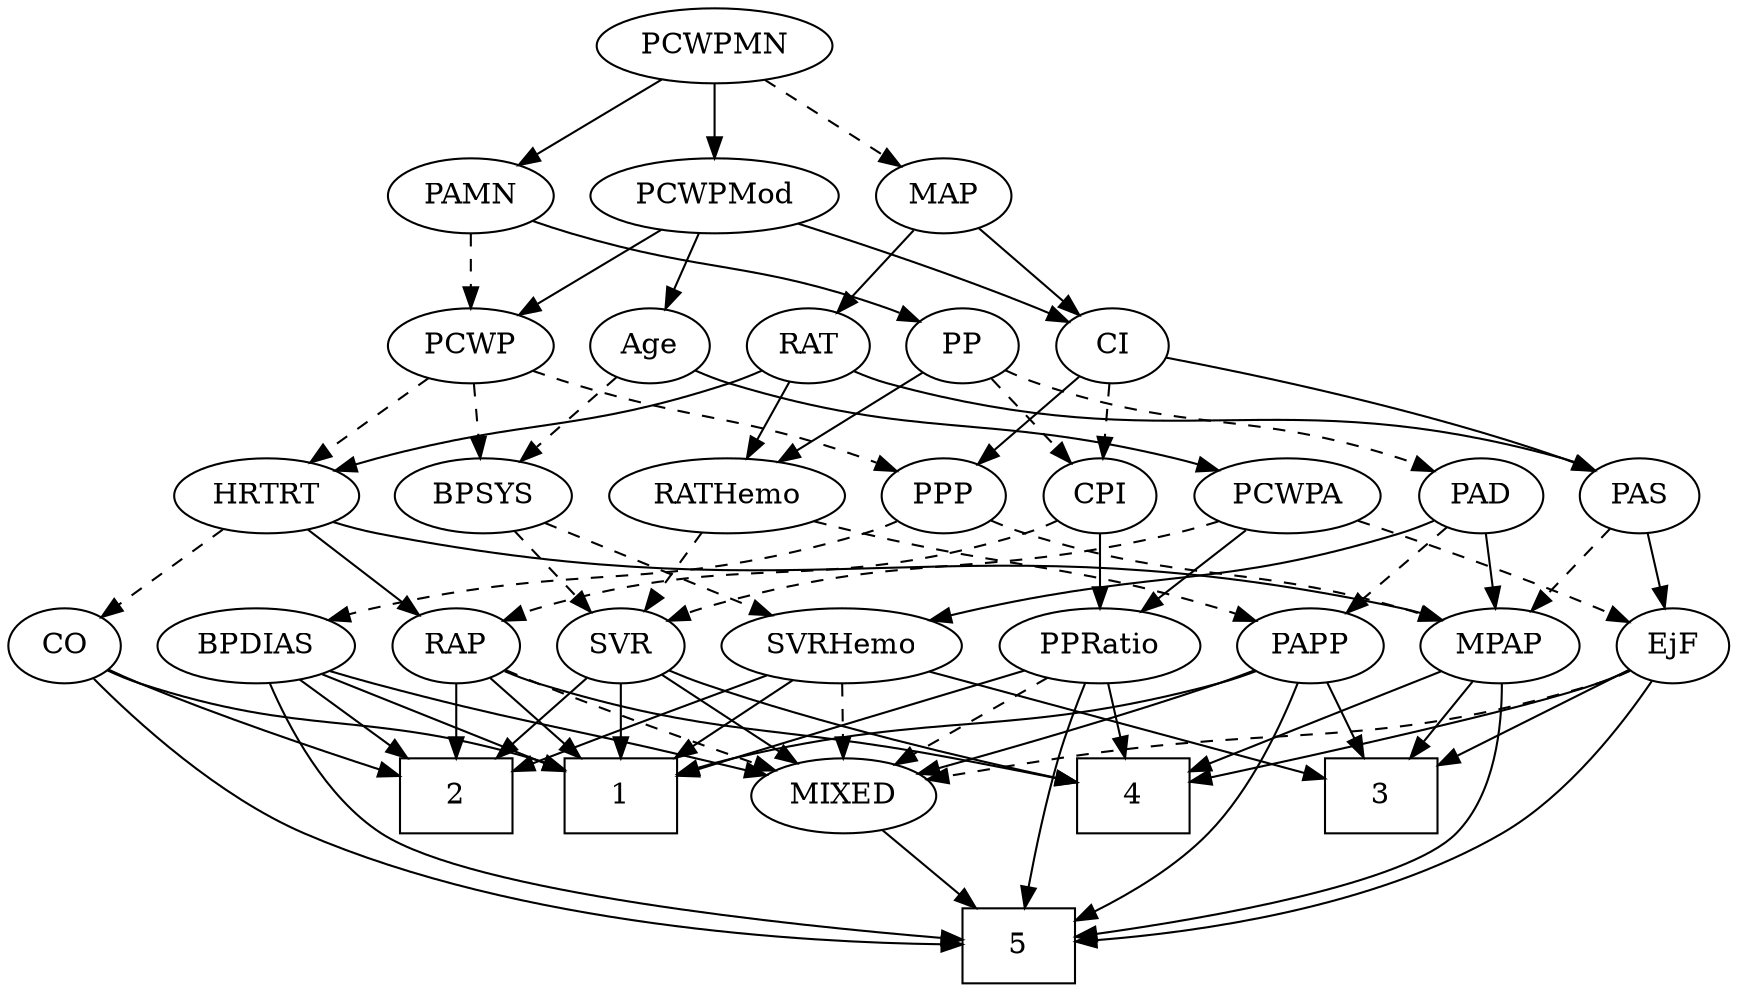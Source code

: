 strict digraph {
	graph [bb="0,0,761.1,468"];
	node [label="\N"];
	1	[height=0.5,
		pos="268,90",
		shape=box,
		width=0.75];
	2	[height=0.5,
		pos="174,90",
		shape=box,
		width=0.75];
	3	[height=0.5,
		pos="624,90",
		shape=box,
		width=0.75];
	4	[height=0.5,
		pos="514,90",
		shape=box,
		width=0.75];
	5	[height=0.5,
		pos="459,18",
		shape=box,
		width=0.75];
	Age	[height=0.5,
		pos="471,306",
		width=0.75];
	BPSYS	[height=0.5,
		pos="383,234",
		width=1.0471];
	Age -> BPSYS	[pos="e,401.74,249.91 454.03,291.5 441.51,281.54 424.21,267.78 409.82,256.34",
		style=dashed];
	PCWPA	[height=0.5,
		pos="480,234",
		width=1.1555];
	Age -> PCWPA	[pos="e,477.78,252.28 473.18,288.05 474.17,280.35 475.37,271.03 476.48,262.36",
		style=solid];
	EjF	[height=0.5,
		pos="646,162",
		width=0.75];
	EjF -> 3	[pos="e,629.43,108.28 640.67,144.05 638.22,136.26 635.26,126.82 632.51,118.08",
		style=solid];
	EjF -> 4	[pos="e,541.35,105.5 625.38,150.06 605.31,139.42 574.41,123.04 550.25,110.22",
		style=solid];
	EjF -> 5	[pos="e,486.05,22.086 655.17,144.75 664.73,125.4 676.23,93.063 660,72 640.12,46.205 548.38,30.439 495.98,23.382",
		style=solid];
	MIXED	[height=0.5,
		pos="353,90",
		width=1.1193];
	EjF -> MIXED	[pos="e,391.19,95.976 625.41,150.25 620.45,147.95 615.11,145.71 610,144 539.11,120.33 453.53,105.23 401.2,97.438",
		style=dashed];
	RAP	[height=0.5,
		pos="100,162",
		width=0.77632];
	RAP -> 1	[pos="e,240.75,101.6 121.84,150.76 126.8,148.49 132.07,146.13 137,144 168.56,130.38 204.81,115.79 231.17,105.38",
		style=solid];
	RAP -> 2	[pos="e,155.81,108.2 115.33,146.5 124.9,137.45 137.44,125.59 148.47,115.15",
		style=solid];
	RAP -> 4	[pos="e,486.86,95.241 121.11,150 126.2,147.72 131.71,145.54 137,144 251.14,110.83 284.35,124.92 402,108 426.93,104.42 454.94,100.16 476.71,\
96.809",
		style=solid];
	RAP -> MIXED	[pos="e,322.86,102.1 121.59,150.12 126.57,147.89 131.9,145.7 137,144 209.04,120.01 230.89,128.48 304,108 306.98,107.16 310.05,106.25 313.12,\
105.28",
		style=dashed];
	MIXED -> 5	[pos="e,433.21,36.032 374.71,74.666 389.02,65.216 408.07,52.635 424.44,41.824",
		style=solid];
	MPAP	[height=0.5,
		pos="726,162",
		width=0.97491];
	MPAP -> 3	[pos="e,648.8,108.02 705.85,147.17 692.03,137.69 673.38,124.89 657.37,113.9",
		style=solid];
	MPAP -> 4	[pos="e,541.23,99.015 699.11,150.3 693.48,148.15 687.56,145.95 682,144 637.4,128.37 585.44,112.3 551.25,102.01",
		style=solid];
	MPAP -> 5	[pos="e,486.24,18.756 721.5,144.14 715.2,123.88 701.77,90.33 678,72 624.43,30.697 543.31,21.01 496.3,19.073",
		style=solid];
	SVR	[height=0.5,
		pos="174,162",
		width=0.77632];
	BPSYS -> SVR	[pos="e,195.68,173.62 354.27,222.27 348.26,220.12 341.94,217.93 336,216 281.01,198.16 265.2,200.13 211,180 209.11,179.3 207.18,178.54 \
205.25,177.75",
		style=dashed];
	SVRHemo	[height=0.5,
		pos="270,162",
		width=1.3902];
	BPSYS -> SVRHemo	[pos="e,293.95,177.84 360.94,219.34 344.31,209.03 321.23,194.74 302.49,183.13",
		style=dashed];
	PAD	[height=0.5,
		pos="568,234",
		width=0.79437];
	PAD -> MPAP	[pos="e,700.24,174.34 590.9,222.73 595.88,220.51 601.11,218.17 606,216 634.53,203.32 666.93,189.02 690.86,178.47",
		style=solid];
	PAD -> SVRHemo	[pos="e,306.98,174.29 546.45,221.99 541.47,219.76 536.13,217.61 531,216 443.98,188.74 417.82,200.65 329,180 324.97,179.06 320.81,178.02 \
316.64,176.92",
		style=solid];
	PAPP	[height=0.5,
		pos="569,162",
		width=0.88464];
	PAD -> PAPP	[pos="e,568.76,180.1 568.25,215.7 568.36,207.98 568.49,198.71 568.61,190.11",
		style=dashed];
	CO	[height=0.5,
		pos="27,162",
		width=0.75];
	CO -> 1	[pos="e,240.92,99.21 47.641,150.39 52.592,148.08 57.919,145.8 63,144 126.4,121.53 145.04,125.46 210,108 216.81,106.17 224.04,104.13 231,\
102.11",
		style=solid];
	CO -> 2	[pos="e,146.85,103.93 48.375,150.82 71.769,139.68 109.68,121.63 137.74,108.27",
		style=solid];
	CO -> 5	[pos="e,431.9,18.922 40.453,146.24 59.869,125.95 97.85,89.917 138,72 234.06,29.134 360.23,20.587 421.87,19.112",
		style=solid];
	PAS	[height=0.5,
		pos="714,234",
		width=0.75];
	PAS -> EjF	[pos="e,660.07,177.49 699.91,218.5 690.43,208.73 677.76,195.69 667.08,184.7",
		style=solid];
	PAS -> MPAP	[pos="e,723.04,180.28 716.9,216.05 718.23,208.35 719.82,199.03 721.31,190.36",
		style=dashed];
	PAMN	[height=0.5,
		pos="285,378",
		width=1.011];
	PP	[height=0.5,
		pos="239,306",
		width=0.75];
	PAMN -> PP	[pos="e,249.29,322.67 274.33,360.76 268.56,351.98 261.32,340.96 254.9,331.19",
		style=solid];
	PCWP	[height=0.5,
		pos="391,306",
		width=0.97491];
	PAMN -> PCWP	[pos="e,370.1,320.8 305.94,363.17 321.77,352.72 343.7,338.24 361.33,326.59",
		style=dashed];
	RATHemo	[height=0.5,
		pos="278,234",
		width=1.3721];
	RATHemo -> SVR	[pos="e,192.7,175.59 255.43,217.81 239.46,207.06 217.96,192.59 201.06,181.22",
		style=dashed];
	RATHemo -> PAPP	[pos="e,545.2,174.11 314.36,221.74 321.5,219.7 328.96,217.68 336,216 420.86,195.7 445.47,205.21 529,180 531.26,179.32 533.56,178.55 535.86,\
177.73",
		style=dashed];
	CPI	[height=0.5,
		pos="184,234",
		width=0.75];
	CPI -> RAP	[pos="e,116.43,176.69 167.8,219.5 155.45,209.21 138.23,194.86 124.24,183.2",
		style=dashed];
	PPRatio	[height=0.5,
		pos="480,162",
		width=1.1013];
	CPI -> PPRatio	[pos="e,450.44,174.13 204.55,222.12 209.51,219.83 214.86,217.62 220,216 310.74,187.42 338.86,203.67 431,180 434.18,179.18 437.45,178.25 \
440.72,177.26",
		style=solid];
	RAT	[height=0.5,
		pos="311,306",
		width=0.75827];
	RAT -> PAS	[pos="e,693.52,246.11 331.48,293.89 336.44,291.61 341.81,289.46 347,288 489.43,247.85 535.57,292.15 678,252 679.95,251.45 681.92,250.81 \
683.88,250.09",
		style=solid];
	RAT -> RATHemo	[pos="e,285.99,251.96 303.18,288.41 299.33,280.25 294.6,270.22 290.29,261.07",
		style=solid];
	HRTRT	[height=0.5,
		pos="99,234",
		width=1.1013];
	RAT -> HRTRT	[pos="e,129.23,245.79 289.93,294.34 285.09,292.09 279.92,289.84 275,288 220.07,267.4 203.96,269.62 148,252 145.05,251.07 142,250.08 138.94,\
249.07",
		style=solid];
	SVR -> 1	[pos="e,245.06,108.08 191.68,147.83 204.42,138.34 221.96,125.29 237,114.08",
		style=solid];
	SVR -> 2	[pos="e,174,108.1 174,143.7 174,135.98 174,126.71 174,118.11",
		style=solid];
	SVR -> 4	[pos="e,486.84,95.34 195.15,150.15 200.24,147.86 205.74,145.64 211,144 236.08,136.19 401.58,109.08 476.85,96.948",
		style=solid];
	SVR -> MIXED	[pos="e,322.28,101.73 195.8,150.66 200.76,148.4 206.04,146.06 211,144 244.91,129.9 284.04,115.43 312.63,105.17",
		style=solid];
	PCWPMod	[height=0.5,
		pos="471,378",
		width=1.4443];
	PCWPMod -> Age	[pos="e,471,324.1 471,359.7 471,351.98 471,342.71 471,334.11",
		style=solid];
	PCWPMod -> PCWP	[pos="e,407.99,321.86 452.85,361.12 441.8,351.45 427.56,338.99 415.52,328.46",
		style=solid];
	CI	[height=0.5,
		pos="543,306",
		width=0.75];
	PCWPMod -> CI	[pos="e,528.34,321.25 487.7,360.76 497.59,351.14 510.25,338.84 520.96,328.43",
		style=solid];
	PCWPA -> EjF	[pos="e,624.77,173.26 509.88,221.35 536.35,210.9 575.97,194.96 610,180 611.8,179.21 613.65,178.38 615.51,177.54",
		style=dashed];
	PCWPA -> SVR	[pos="e,195.14,173.89 449.3,221.67 442.97,219.59 436.31,217.58 430,216 334.31,192.04 305.33,208.85 211,180 208.86,179.34 206.68,178.59 \
204.51,177.77",
		style=dashed];
	PCWPA -> PPRatio	[pos="e,480,180.1 480,215.7 480,207.98 480,198.71 480,190.11",
		style=solid];
	PCWPMN	[height=0.5,
		pos="370,450",
		width=1.3902];
	PCWPMN -> PAMN	[pos="e,303.05,393.86 350.71,433.12 338.98,423.45 323.84,410.99 311.05,400.46",
		style=solid];
	PCWPMN -> PCWPMod	[pos="e,448.78,394.4 391.92,433.81 406.11,423.97 424.8,411.02 440.45,400.18",
		style=solid];
	MAP	[height=0.5,
		pos="370,378",
		width=0.84854];
	PCWPMN -> MAP	[pos="e,370,396.1 370,431.7 370,423.98 370,414.71 370,406.11",
		style=dashed];
	SVRHemo -> 1	[pos="e,268.49,108.1 269.51,143.7 269.29,135.98 269.02,126.71 268.77,118.11",
		style=solid];
	SVRHemo -> 2	[pos="e,197.6,108.21 248.69,145.46 236.16,136.33 220.07,124.59 206.03,114.35",
		style=solid];
	SVRHemo -> 3	[pos="e,596.68,97.719 306.65,149.71 314.01,147.65 321.72,145.64 329,144 426.1,122.18 452.34,127.15 550,108 562.01,105.65 575.03,102.76 \
586.76,100.05",
		style=solid];
	SVRHemo -> MIXED	[pos="e,334.81,106.34 288.83,145.12 300.13,135.59 314.67,123.33 327.04,112.89",
		style=dashed];
	BPDIAS	[height=0.5,
		pos="380,162",
		width=1.1735];
	BPDIAS -> 1	[pos="e,295.25,108.03 357.06,146.67 341.81,137.13 321.44,124.4 304.04,113.52",
		style=solid];
	BPDIAS -> 2	[pos="e,201.04,100.19 347.81,150.06 310.73,137.46 249.91,116.79 210.93,103.55",
		style=solid];
	BPDIAS -> 5	[pos="e,449.35,36.346 389.22,144.43 402.81,120.01 428.35,74.101 444.47,45.114",
		style=solid];
	BPDIAS -> MIXED	[pos="e,359.48,107.79 373.46,144.05 370.38,136.06 366.63,126.33 363.18,117.4",
		style=solid];
	MAP -> RAT	[pos="e,323.65,322.01 356.91,361.46 349.08,352.18 339.01,340.23 330.29,329.88",
		style=solid];
	MAP -> CI	[pos="e,521.82,317.37 394.04,366.57 399.28,364.36 404.81,362.06 410,360 452.73,343 464.61,341.83 507,324 508.82,323.24 510.67,322.43 512.54,\
321.6",
		style=solid];
	PP -> PAD	[pos="e,546.49,246.15 259.52,294.01 264.47,291.73 269.83,289.54 275,288 385.09,255.1 420.74,284.33 531,252 532.93,251.43 534.89,250.78 \
536.85,250.07",
		style=dashed];
	PP -> RATHemo	[pos="e,268.46,252.12 248.05,288.76 252.64,280.53 258.32,270.32 263.51,261.02",
		style=solid];
	PP -> CPI	[pos="e,195.91,250.16 227.07,289.81 219.79,280.55 210.34,268.52 202.15,258.09",
		style=dashed];
	PPP	[height=0.5,
		pos="642,234",
		width=0.75];
	PPP -> MPAP	[pos="e,708.4,177.66 658.2,219.5 670.23,209.47 686.88,195.6 700.67,184.11",
		style=dashed];
	PPP -> BPDIAS	[pos="e,411.38,174.11 621.41,222.25 616.45,219.95 611.11,217.71 606,216 530.68,190.87 507.69,200.59 431,180 427.8,179.14 424.51,178.19 \
421.21,177.2",
		style=dashed];
	PPRatio -> 1	[pos="e,295.32,104.47 449.77,150.21 443.58,148.08 437.1,145.92 431,144 377.99,127.31 360.74,128.42 305,108.07",
		style=solid];
	PPRatio -> 4	[pos="e,505.61,108.28 488.23,144.05 492.1,136.09 496.8,126.41 501.12,117.51",
		style=solid];
	PPRatio -> 5	[pos="e,461.54,36.189 477.47,143.87 473.89,119.67 467.31,75.211 463.05,46.393",
		style=solid];
	PPRatio -> MIXED	[pos="e,377.53,104.52 455.81,147.67 436.17,136.84 408.24,121.45 386.45,109.44",
		style=dashed];
	PCWP -> BPSYS	[pos="e,384.95,252.1 389.02,287.7 388.14,279.98 387.08,270.71 386.1,262.11",
		style=dashed];
	PCWP -> PPP	[pos="e,621.4,245.74 417.29,294.05 423.06,291.87 429.19,289.72 435,288 509.47,265.93 532.38,276.75 606,252 607.92,251.36 609.86,250.64 \
611.81,249.87",
		style=dashed];
	PCWP -> HRTRT	[pos="e,128.57,246.09 364.75,293.93 358.97,291.75 352.83,289.64 347,288 260.47,263.69 234.94,274.8 148,252 144.82,251.17 141.55,250.22 \
138.28,249.22",
		style=dashed];
	CI -> PAS	[pos="e,692.79,245.31 566.12,296.46 593.16,286.35 639.17,268.77 678,252 679.81,251.22 681.66,250.4 683.52,249.56",
		style=solid];
	CI -> CPI	[pos="e,204.5,246.04 522.5,293.96 517.54,291.67 512.18,289.51 507,288 383.56,252.1 343.44,287.9 220,252 218.06,251.44 216.09,250.78 214.13,\
250.06",
		style=dashed];
	CI -> PPP	[pos="e,623.96,247.76 561.16,292.16 576.37,281.41 598.29,265.91 615.47,253.76",
		style=solid];
	PAPP -> 1	[pos="e,295.2,104.82 545.23,149.78 539.97,147.62 534.37,145.54 529,144 434.72,116.86 402.75,136.6 304.88,107.76",
		style=solid];
	PAPP -> 3	[pos="e,610.41,108.29 581.48,145.12 588.15,136.63 596.51,125.98 604.06,116.38",
		style=solid];
	PAPP -> 5	[pos="e,486.29,27.973 569.32,143.96 568.85,124.73 565.48,93.369 550,72 536.6,53.507 514.62,40.443 495.61,31.913",
		style=solid];
	PAPP -> MIXED	[pos="e,386.77,99.985 544.63,150.14 539.51,148 534.11,145.85 529,144 484.43,127.87 432.33,112.62 396.44,102.65",
		style=solid];
	HRTRT -> RAP	[pos="e,99.756,180.1 99.247,215.7 99.357,207.98 99.49,198.71 99.613,190.11",
		style=solid];
	HRTRT -> MPAP	[pos="e,700.34,174.4 127.92,221.54 134.44,219.36 141.38,217.35 148,216 381.1,168.6 449.76,231.45 682,180 684.85,179.37 687.76,178.58 690.65,\
177.7",
		style=solid];
	HRTRT -> CO	[pos="e,41.951,177.54 83.021,217.46 73.057,207.78 60.093,195.17 49.146,184.53",
		style=dashed];
}
